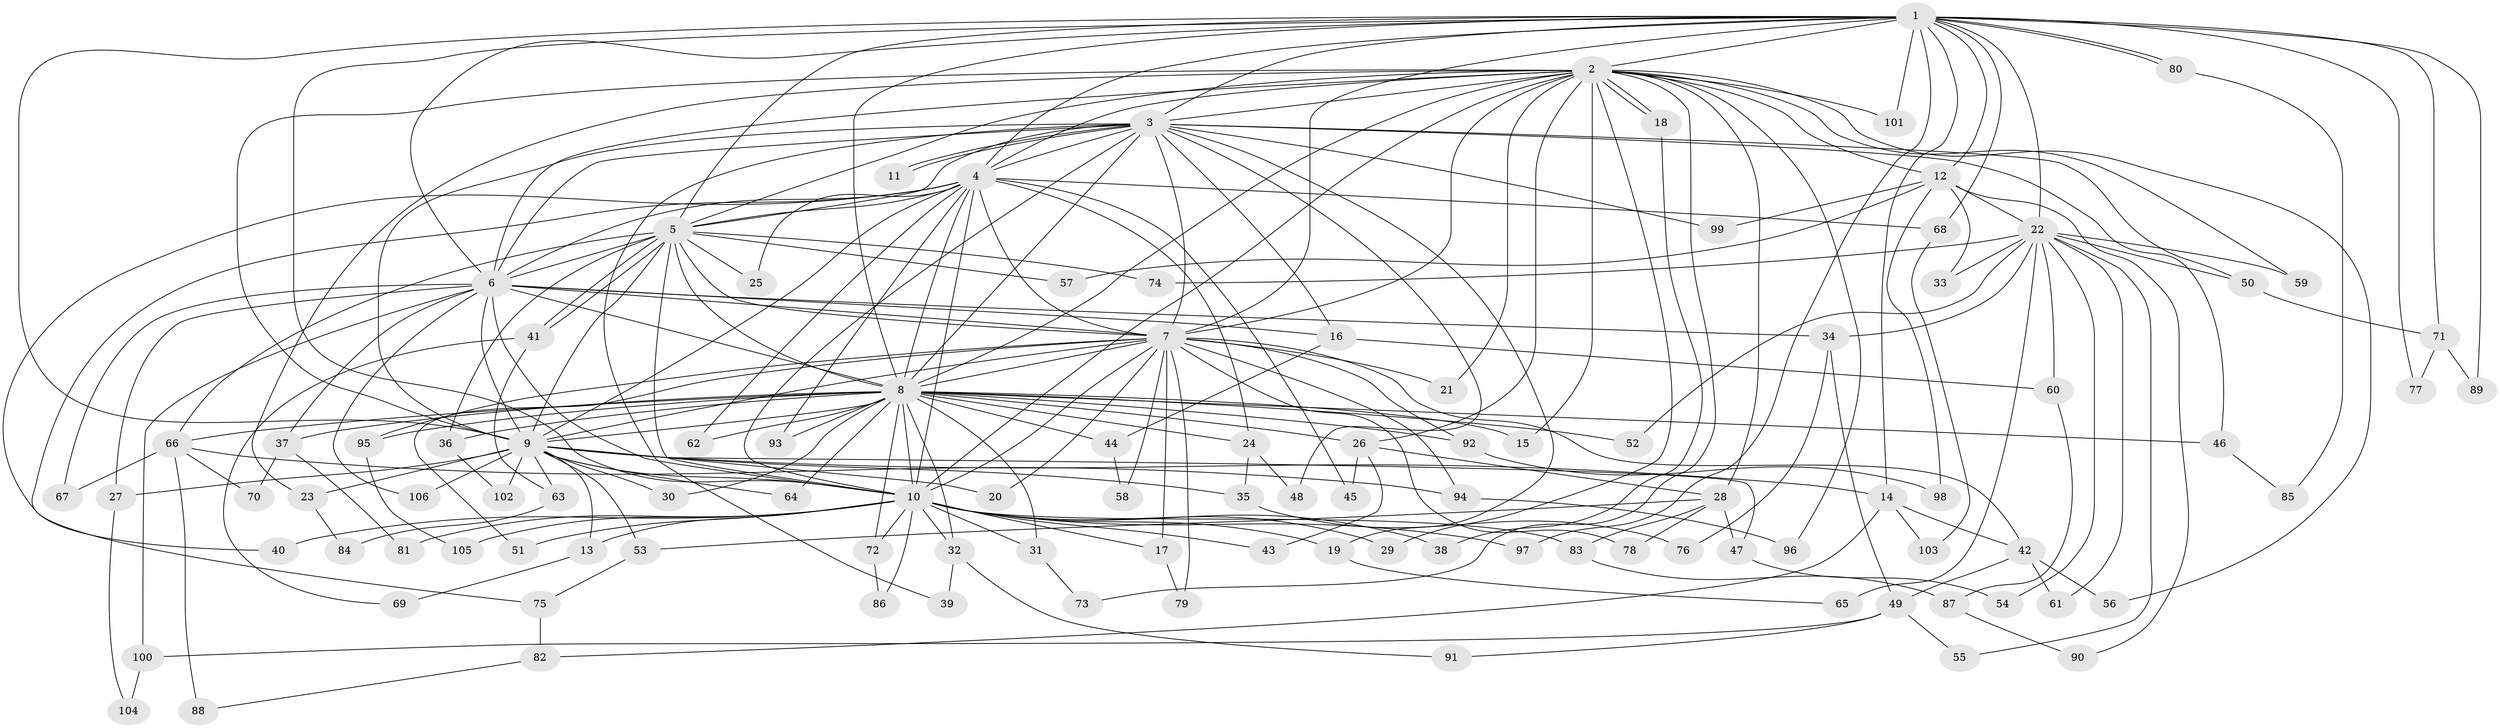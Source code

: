 // Generated by graph-tools (version 1.1) at 2025/01/03/09/25 03:01:28]
// undirected, 106 vertices, 237 edges
graph export_dot {
graph [start="1"]
  node [color=gray90,style=filled];
  1;
  2;
  3;
  4;
  5;
  6;
  7;
  8;
  9;
  10;
  11;
  12;
  13;
  14;
  15;
  16;
  17;
  18;
  19;
  20;
  21;
  22;
  23;
  24;
  25;
  26;
  27;
  28;
  29;
  30;
  31;
  32;
  33;
  34;
  35;
  36;
  37;
  38;
  39;
  40;
  41;
  42;
  43;
  44;
  45;
  46;
  47;
  48;
  49;
  50;
  51;
  52;
  53;
  54;
  55;
  56;
  57;
  58;
  59;
  60;
  61;
  62;
  63;
  64;
  65;
  66;
  67;
  68;
  69;
  70;
  71;
  72;
  73;
  74;
  75;
  76;
  77;
  78;
  79;
  80;
  81;
  82;
  83;
  84;
  85;
  86;
  87;
  88;
  89;
  90;
  91;
  92;
  93;
  94;
  95;
  96;
  97;
  98;
  99;
  100;
  101;
  102;
  103;
  104;
  105;
  106;
  1 -- 2;
  1 -- 3;
  1 -- 4;
  1 -- 5;
  1 -- 6;
  1 -- 7;
  1 -- 8;
  1 -- 9;
  1 -- 10;
  1 -- 12;
  1 -- 14;
  1 -- 22;
  1 -- 68;
  1 -- 71;
  1 -- 77;
  1 -- 80;
  1 -- 80;
  1 -- 89;
  1 -- 97;
  1 -- 101;
  2 -- 3;
  2 -- 4;
  2 -- 5;
  2 -- 6;
  2 -- 7;
  2 -- 8;
  2 -- 9;
  2 -- 10;
  2 -- 12;
  2 -- 15;
  2 -- 18;
  2 -- 18;
  2 -- 21;
  2 -- 23;
  2 -- 26;
  2 -- 28;
  2 -- 29;
  2 -- 56;
  2 -- 59;
  2 -- 73;
  2 -- 96;
  2 -- 101;
  3 -- 4;
  3 -- 5;
  3 -- 6;
  3 -- 7;
  3 -- 8;
  3 -- 9;
  3 -- 10;
  3 -- 11;
  3 -- 11;
  3 -- 16;
  3 -- 19;
  3 -- 39;
  3 -- 46;
  3 -- 48;
  3 -- 50;
  3 -- 99;
  4 -- 5;
  4 -- 6;
  4 -- 7;
  4 -- 8;
  4 -- 9;
  4 -- 10;
  4 -- 24;
  4 -- 25;
  4 -- 40;
  4 -- 45;
  4 -- 62;
  4 -- 68;
  4 -- 75;
  4 -- 93;
  5 -- 6;
  5 -- 7;
  5 -- 8;
  5 -- 9;
  5 -- 10;
  5 -- 25;
  5 -- 36;
  5 -- 41;
  5 -- 41;
  5 -- 57;
  5 -- 66;
  5 -- 74;
  6 -- 7;
  6 -- 8;
  6 -- 9;
  6 -- 10;
  6 -- 16;
  6 -- 27;
  6 -- 34;
  6 -- 37;
  6 -- 67;
  6 -- 100;
  6 -- 106;
  7 -- 8;
  7 -- 9;
  7 -- 10;
  7 -- 17;
  7 -- 20;
  7 -- 21;
  7 -- 42;
  7 -- 51;
  7 -- 58;
  7 -- 78;
  7 -- 79;
  7 -- 92;
  7 -- 94;
  7 -- 95;
  8 -- 9;
  8 -- 10;
  8 -- 15;
  8 -- 24;
  8 -- 26;
  8 -- 30;
  8 -- 31;
  8 -- 32;
  8 -- 36;
  8 -- 37;
  8 -- 44;
  8 -- 46;
  8 -- 52;
  8 -- 62;
  8 -- 64;
  8 -- 66;
  8 -- 72;
  8 -- 92;
  8 -- 93;
  8 -- 95;
  9 -- 10;
  9 -- 13;
  9 -- 14;
  9 -- 20;
  9 -- 23;
  9 -- 27;
  9 -- 30;
  9 -- 35;
  9 -- 47;
  9 -- 53;
  9 -- 63;
  9 -- 64;
  9 -- 102;
  9 -- 106;
  10 -- 13;
  10 -- 17;
  10 -- 19;
  10 -- 29;
  10 -- 31;
  10 -- 32;
  10 -- 38;
  10 -- 40;
  10 -- 43;
  10 -- 51;
  10 -- 72;
  10 -- 81;
  10 -- 83;
  10 -- 86;
  10 -- 97;
  10 -- 105;
  12 -- 22;
  12 -- 33;
  12 -- 57;
  12 -- 90;
  12 -- 98;
  12 -- 99;
  13 -- 69;
  14 -- 42;
  14 -- 82;
  14 -- 103;
  16 -- 44;
  16 -- 60;
  17 -- 79;
  18 -- 38;
  19 -- 65;
  22 -- 33;
  22 -- 34;
  22 -- 50;
  22 -- 52;
  22 -- 54;
  22 -- 55;
  22 -- 59;
  22 -- 60;
  22 -- 61;
  22 -- 65;
  22 -- 74;
  23 -- 84;
  24 -- 35;
  24 -- 48;
  26 -- 28;
  26 -- 43;
  26 -- 45;
  27 -- 104;
  28 -- 47;
  28 -- 53;
  28 -- 78;
  28 -- 83;
  31 -- 73;
  32 -- 39;
  32 -- 91;
  34 -- 49;
  34 -- 76;
  35 -- 76;
  36 -- 102;
  37 -- 70;
  37 -- 81;
  41 -- 63;
  41 -- 69;
  42 -- 49;
  42 -- 56;
  42 -- 61;
  44 -- 58;
  46 -- 85;
  47 -- 54;
  49 -- 55;
  49 -- 91;
  49 -- 100;
  50 -- 71;
  53 -- 75;
  60 -- 87;
  63 -- 84;
  66 -- 67;
  66 -- 70;
  66 -- 88;
  66 -- 94;
  68 -- 103;
  71 -- 77;
  71 -- 89;
  72 -- 86;
  75 -- 82;
  80 -- 85;
  82 -- 88;
  83 -- 87;
  87 -- 90;
  92 -- 98;
  94 -- 96;
  95 -- 105;
  100 -- 104;
}

